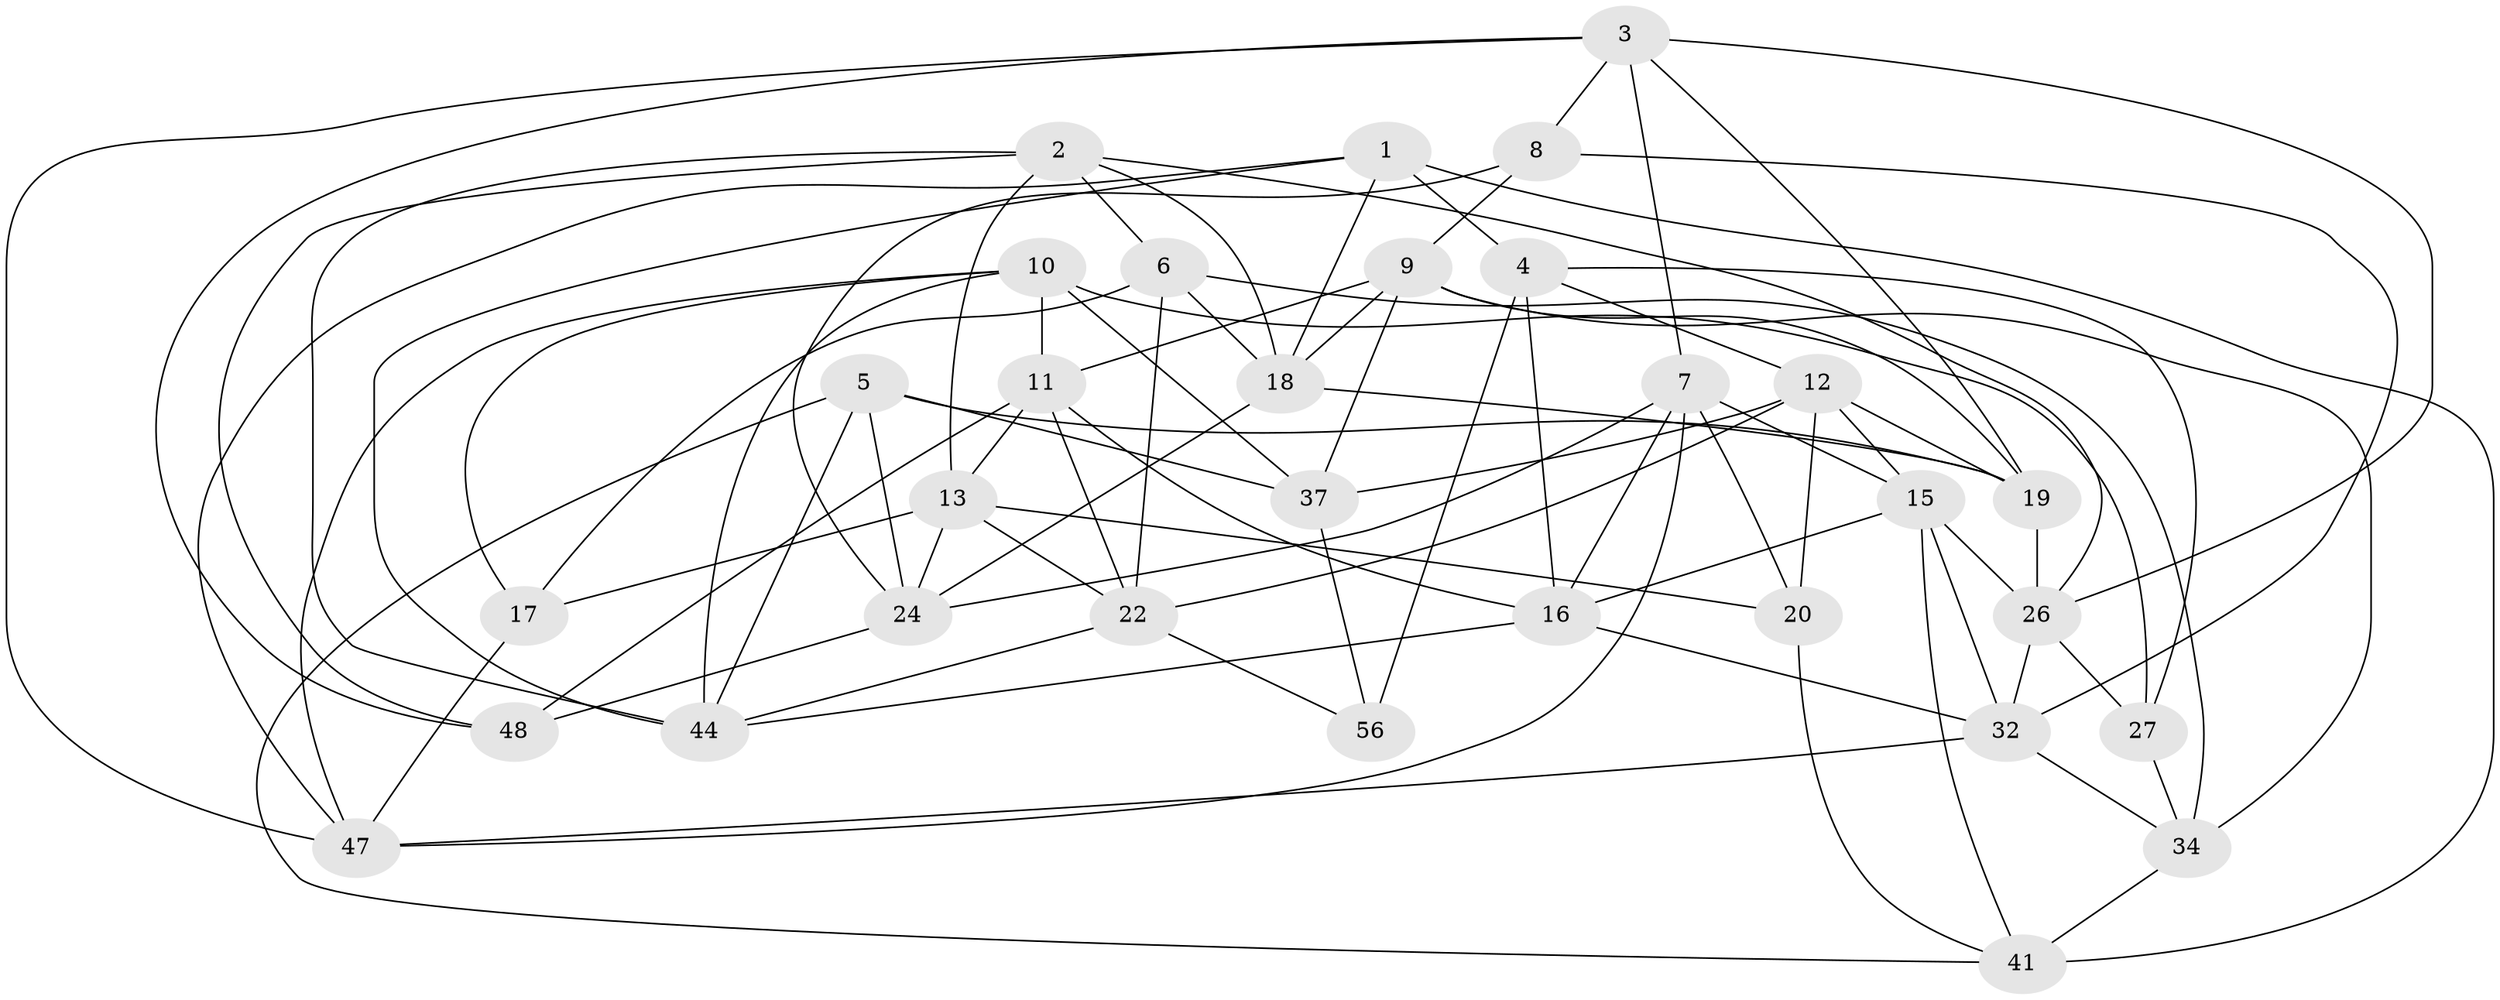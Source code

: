 // original degree distribution, {4: 1.0}
// Generated by graph-tools (version 1.1) at 2025/42/03/06/25 10:42:16]
// undirected, 31 vertices, 83 edges
graph export_dot {
graph [start="1"]
  node [color=gray90,style=filled];
  1 [super="+40"];
  2 [super="+38"];
  3 [super="+45"];
  4 [super="+21"];
  5 [super="+29"];
  6 [super="+42"];
  7 [super="+55"];
  8;
  9 [super="+23"];
  10 [super="+39"];
  11 [super="+14"];
  12 [super="+36"];
  13 [super="+50"];
  15 [super="+35"];
  16 [super="+25"];
  17;
  18 [super="+30"];
  19 [super="+28"];
  20;
  22 [super="+33"];
  24 [super="+43"];
  26 [super="+31"];
  27;
  32 [super="+54"];
  34 [super="+49"];
  37 [super="+53"];
  41 [super="+46"];
  44 [super="+52"];
  47 [super="+51"];
  48;
  56;
  1 -- 41 [weight=2];
  1 -- 18;
  1 -- 44;
  1 -- 4;
  1 -- 47;
  2 -- 18;
  2 -- 48;
  2 -- 13;
  2 -- 6;
  2 -- 26;
  2 -- 44;
  3 -- 8;
  3 -- 48;
  3 -- 19;
  3 -- 26;
  3 -- 47;
  3 -- 7;
  4 -- 27;
  4 -- 16;
  4 -- 56 [weight=2];
  4 -- 12;
  5 -- 37 [weight=2];
  5 -- 44;
  5 -- 19;
  5 -- 41;
  5 -- 24;
  6 -- 34 [weight=2];
  6 -- 17;
  6 -- 18;
  6 -- 22;
  7 -- 24;
  7 -- 16;
  7 -- 20;
  7 -- 47;
  7 -- 15;
  8 -- 32;
  8 -- 9;
  8 -- 24;
  9 -- 11;
  9 -- 37;
  9 -- 18;
  9 -- 19;
  9 -- 34;
  10 -- 27;
  10 -- 37;
  10 -- 17;
  10 -- 11;
  10 -- 47;
  10 -- 44;
  11 -- 48;
  11 -- 22;
  11 -- 13;
  11 -- 16;
  12 -- 20;
  12 -- 19;
  12 -- 37;
  12 -- 22;
  12 -- 15;
  13 -- 24;
  13 -- 20;
  13 -- 17;
  13 -- 22;
  15 -- 16;
  15 -- 41;
  15 -- 32;
  15 -- 26;
  16 -- 44;
  16 -- 32;
  17 -- 47;
  18 -- 19;
  18 -- 24;
  19 -- 26;
  20 -- 41;
  22 -- 56;
  22 -- 44;
  24 -- 48;
  26 -- 27;
  26 -- 32;
  27 -- 34;
  32 -- 34;
  32 -- 47;
  34 -- 41;
  37 -- 56;
}
